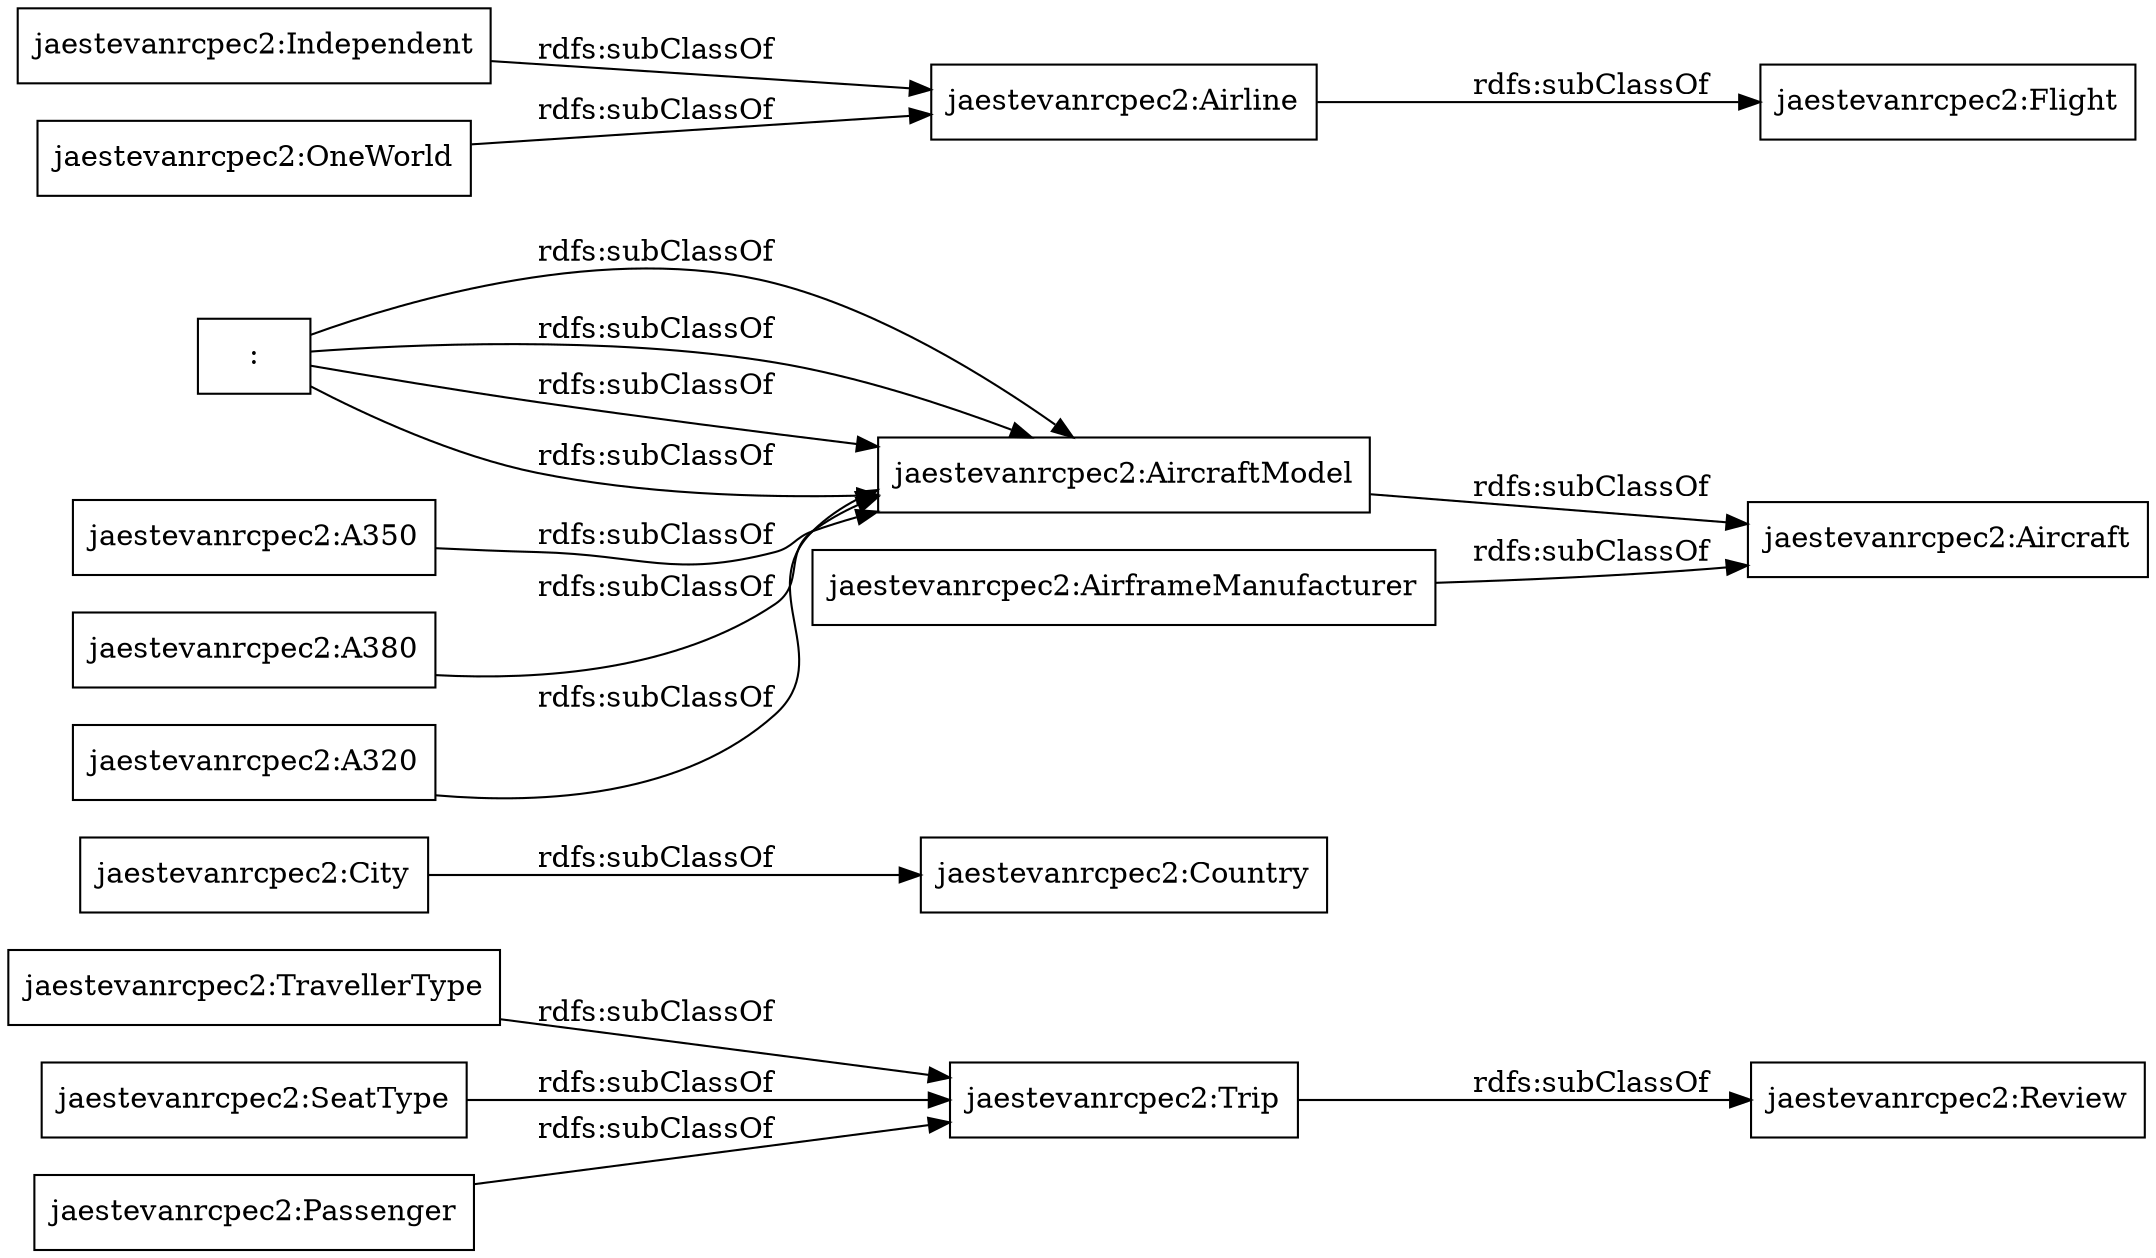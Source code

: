 digraph ar2dtool_diagram { 
rankdir=LR;
size="1000"
node [shape = rectangle, color="black"]; "jaestevanrcpec2:TravellerType" "jaestevanrcpec2:City" ":" "jaestevanrcpec2:Trip" "jaestevanrcpec2:SeatType" "jaestevanrcpec2:AirframeManufacturer" "jaestevanrcpec2:Independent" ":" "jaestevanrcpec2:A350" "jaestevanrcpec2:OneWorld" "jaestevanrcpec2:A380" "jaestevanrcpec2:Aircraft" "jaestevanrcpec2:Airline" "jaestevanrcpec2:Flight" "jaestevanrcpec2:A320" "jaestevanrcpec2:AircraftModel" ":" ":" "jaestevanrcpec2:Passenger" "jaestevanrcpec2:Country" "jaestevanrcpec2:Review" ; /*classes style*/
	"jaestevanrcpec2:OneWorld" -> "jaestevanrcpec2:Airline" [ label = "rdfs:subClassOf" ];
	"jaestevanrcpec2:Airline" -> "jaestevanrcpec2:Flight" [ label = "rdfs:subClassOf" ];
	"jaestevanrcpec2:SeatType" -> "jaestevanrcpec2:Trip" [ label = "rdfs:subClassOf" ];
	"jaestevanrcpec2:TravellerType" -> "jaestevanrcpec2:Trip" [ label = "rdfs:subClassOf" ];
	":" -> "jaestevanrcpec2:AircraftModel" [ label = "rdfs:subClassOf" ];
	"jaestevanrcpec2:A350" -> "jaestevanrcpec2:AircraftModel" [ label = "rdfs:subClassOf" ];
	":" -> "jaestevanrcpec2:AircraftModel" [ label = "rdfs:subClassOf" ];
	"jaestevanrcpec2:Independent" -> "jaestevanrcpec2:Airline" [ label = "rdfs:subClassOf" ];
	"jaestevanrcpec2:AircraftModel" -> "jaestevanrcpec2:Aircraft" [ label = "rdfs:subClassOf" ];
	":" -> "jaestevanrcpec2:AircraftModel" [ label = "rdfs:subClassOf" ];
	"jaestevanrcpec2:A320" -> "jaestevanrcpec2:AircraftModel" [ label = "rdfs:subClassOf" ];
	"jaestevanrcpec2:Trip" -> "jaestevanrcpec2:Review" [ label = "rdfs:subClassOf" ];
	":" -> "jaestevanrcpec2:AircraftModel" [ label = "rdfs:subClassOf" ];
	"jaestevanrcpec2:Passenger" -> "jaestevanrcpec2:Trip" [ label = "rdfs:subClassOf" ];
	"jaestevanrcpec2:AirframeManufacturer" -> "jaestevanrcpec2:Aircraft" [ label = "rdfs:subClassOf" ];
	"jaestevanrcpec2:A380" -> "jaestevanrcpec2:AircraftModel" [ label = "rdfs:subClassOf" ];
	"jaestevanrcpec2:City" -> "jaestevanrcpec2:Country" [ label = "rdfs:subClassOf" ];

}
